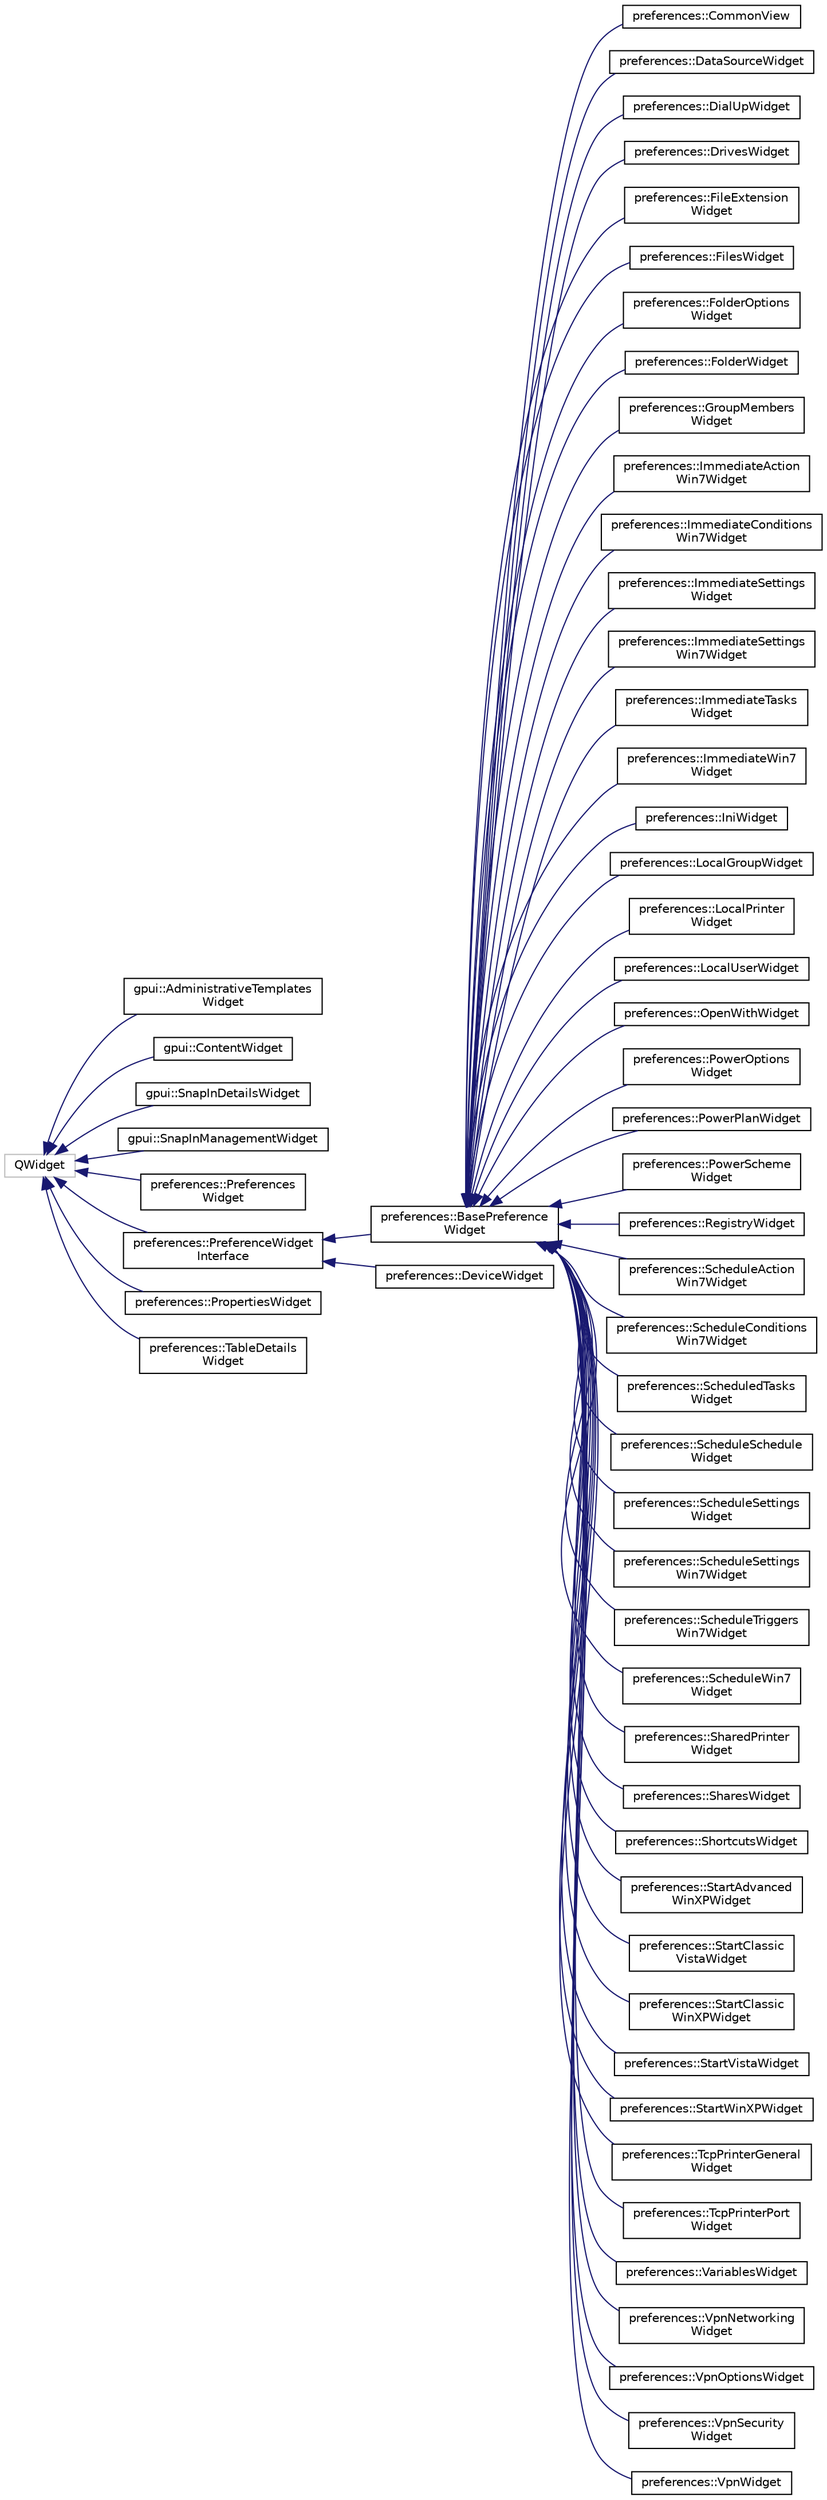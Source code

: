 digraph "Graphical Class Hierarchy"
{
 // LATEX_PDF_SIZE
  edge [fontname="Helvetica",fontsize="10",labelfontname="Helvetica",labelfontsize="10"];
  node [fontname="Helvetica",fontsize="10",shape=record];
  rankdir="LR";
  Node107 [label="QWidget",height=0.2,width=0.4,color="grey75", fillcolor="white", style="filled",tooltip=" "];
  Node107 -> Node0 [dir="back",color="midnightblue",fontsize="10",style="solid",fontname="Helvetica"];
  Node0 [label="gpui::AdministrativeTemplates\lWidget",height=0.2,width=0.4,color="black", fillcolor="white", style="filled",URL="$classgpui_1_1_administrative_templates_widget.html",tooltip=" "];
  Node107 -> Node109 [dir="back",color="midnightblue",fontsize="10",style="solid",fontname="Helvetica"];
  Node109 [label="gpui::ContentWidget",height=0.2,width=0.4,color="black", fillcolor="white", style="filled",URL="$classgpui_1_1_content_widget.html",tooltip=" "];
  Node107 -> Node110 [dir="back",color="midnightblue",fontsize="10",style="solid",fontname="Helvetica"];
  Node110 [label="gpui::SnapInDetailsWidget",height=0.2,width=0.4,color="black", fillcolor="white", style="filled",URL="$classgpui_1_1_snap_in_details_widget.html",tooltip="class SnapInDetailsWidget Shows properties of a snap-in. Provides information on snap-in name,..."];
  Node107 -> Node111 [dir="back",color="midnightblue",fontsize="10",style="solid",fontname="Helvetica"];
  Node111 [label="gpui::SnapInManagementWidget",height=0.2,width=0.4,color="black", fillcolor="white", style="filled",URL="$classgpui_1_1_snap_in_management_widget.html",tooltip="The SnapInManagementWidget class Shows tree of available snap-ins. Enables and disables snap-ins."];
  Node107 -> Node112 [dir="back",color="midnightblue",fontsize="10",style="solid",fontname="Helvetica"];
  Node112 [label="preferences::Preferences\lWidget",height=0.2,width=0.4,color="black", fillcolor="white", style="filled",URL="$classpreferences_1_1_preferences_widget.html",tooltip=" "];
  Node107 -> Node113 [dir="back",color="midnightblue",fontsize="10",style="solid",fontname="Helvetica"];
  Node113 [label="preferences::PreferenceWidget\lInterface",height=0.2,width=0.4,color="black", fillcolor="white", style="filled",URL="$classpreferences_1_1_preference_widget_interface.html",tooltip=" "];
  Node113 -> Node114 [dir="back",color="midnightblue",fontsize="10",style="solid",fontname="Helvetica"];
  Node114 [label="preferences::BasePreference\lWidget",height=0.2,width=0.4,color="black", fillcolor="white", style="filled",URL="$classpreferences_1_1_base_preference_widget.html",tooltip=" "];
  Node114 -> Node115 [dir="back",color="midnightblue",fontsize="10",style="solid",fontname="Helvetica"];
  Node115 [label="preferences::CommonView",height=0.2,width=0.4,color="black", fillcolor="white", style="filled",URL="$classpreferences_1_1_common_view.html",tooltip=" "];
  Node114 -> Node116 [dir="back",color="midnightblue",fontsize="10",style="solid",fontname="Helvetica"];
  Node116 [label="preferences::DataSourceWidget",height=0.2,width=0.4,color="black", fillcolor="white", style="filled",URL="$classpreferences_1_1_data_source_widget.html",tooltip="Folder item representation for editor."];
  Node114 -> Node117 [dir="back",color="midnightblue",fontsize="10",style="solid",fontname="Helvetica"];
  Node117 [label="preferences::DialUpWidget",height=0.2,width=0.4,color="black", fillcolor="white", style="filled",URL="$classpreferences_1_1_dial_up_widget.html",tooltip="Dial up widget."];
  Node114 -> Node118 [dir="back",color="midnightblue",fontsize="10",style="solid",fontname="Helvetica"];
  Node118 [label="preferences::DrivesWidget",height=0.2,width=0.4,color="black", fillcolor="white", style="filled",URL="$classpreferences_1_1_drives_widget.html",tooltip="Folder item representation for editor."];
  Node114 -> Node119 [dir="back",color="midnightblue",fontsize="10",style="solid",fontname="Helvetica"];
  Node119 [label="preferences::FileExtension\lWidget",height=0.2,width=0.4,color="black", fillcolor="white", style="filled",URL="$classpreferences_1_1_file_extension_widget.html",tooltip="FileExtension representation for editor."];
  Node114 -> Node120 [dir="back",color="midnightblue",fontsize="10",style="solid",fontname="Helvetica"];
  Node120 [label="preferences::FilesWidget",height=0.2,width=0.4,color="black", fillcolor="white", style="filled",URL="$classpreferences_1_1_files_widget.html",tooltip="Folder item representation for editor."];
  Node114 -> Node121 [dir="back",color="midnightblue",fontsize="10",style="solid",fontname="Helvetica"];
  Node121 [label="preferences::FolderOptions\lWidget",height=0.2,width=0.4,color="black", fillcolor="white", style="filled",URL="$classpreferences_1_1_folder_options_widget.html",tooltip="Folder item representation for editor."];
  Node114 -> Node122 [dir="back",color="midnightblue",fontsize="10",style="solid",fontname="Helvetica"];
  Node122 [label="preferences::FolderWidget",height=0.2,width=0.4,color="black", fillcolor="white", style="filled",URL="$classpreferences_1_1_folder_widget.html",tooltip="Folder item representation for editor."];
  Node114 -> Node123 [dir="back",color="midnightblue",fontsize="10",style="solid",fontname="Helvetica"];
  Node123 [label="preferences::GroupMembers\lWidget",height=0.2,width=0.4,color="black", fillcolor="white", style="filled",URL="$classpreferences_1_1_group_members_widget.html",tooltip="Folder item representation for editor."];
  Node114 -> Node124 [dir="back",color="midnightblue",fontsize="10",style="solid",fontname="Helvetica"];
  Node124 [label="preferences::ImmediateAction\lWin7Widget",height=0.2,width=0.4,color="black", fillcolor="white", style="filled",URL="$classpreferences_1_1_immediate_action_win7_widget.html",tooltip="ImmediateActionWin7 representation for editor."];
  Node114 -> Node125 [dir="back",color="midnightblue",fontsize="10",style="solid",fontname="Helvetica"];
  Node125 [label="preferences::ImmediateConditions\lWin7Widget",height=0.2,width=0.4,color="black", fillcolor="white", style="filled",URL="$classpreferences_1_1_immediate_conditions_win7_widget.html",tooltip="ImmediateConditionsWin7 representation for editor."];
  Node114 -> Node126 [dir="back",color="midnightblue",fontsize="10",style="solid",fontname="Helvetica"];
  Node126 [label="preferences::ImmediateSettings\lWidget",height=0.2,width=0.4,color="black", fillcolor="white", style="filled",URL="$classpreferences_1_1_immediate_settings_widget.html",tooltip="ImmediateSettings representation for editor."];
  Node114 -> Node127 [dir="back",color="midnightblue",fontsize="10",style="solid",fontname="Helvetica"];
  Node127 [label="preferences::ImmediateSettings\lWin7Widget",height=0.2,width=0.4,color="black", fillcolor="white", style="filled",URL="$classpreferences_1_1_immediate_settings_win7_widget.html",tooltip="ImmediateSettingsWin7 representation for editor."];
  Node114 -> Node128 [dir="back",color="midnightblue",fontsize="10",style="solid",fontname="Helvetica"];
  Node128 [label="preferences::ImmediateTasks\lWidget",height=0.2,width=0.4,color="black", fillcolor="white", style="filled",URL="$classpreferences_1_1_immediate_tasks_widget.html",tooltip="ImmediateTasks representation for editor."];
  Node114 -> Node129 [dir="back",color="midnightblue",fontsize="10",style="solid",fontname="Helvetica"];
  Node129 [label="preferences::ImmediateWin7\lWidget",height=0.2,width=0.4,color="black", fillcolor="white", style="filled",URL="$classpreferences_1_1_immediate_win7_widget.html",tooltip="ImmediateWin7 representation for editor."];
  Node114 -> Node130 [dir="back",color="midnightblue",fontsize="10",style="solid",fontname="Helvetica"];
  Node130 [label="preferences::IniWidget",height=0.2,width=0.4,color="black", fillcolor="white", style="filled",URL="$classpreferences_1_1_ini_widget.html",tooltip="Folder item representation for editor."];
  Node114 -> Node131 [dir="back",color="midnightblue",fontsize="10",style="solid",fontname="Helvetica"];
  Node131 [label="preferences::LocalGroupWidget",height=0.2,width=0.4,color="black", fillcolor="white", style="filled",URL="$classpreferences_1_1_local_group_widget.html",tooltip="Folder item representation for editor."];
  Node114 -> Node132 [dir="back",color="midnightblue",fontsize="10",style="solid",fontname="Helvetica"];
  Node132 [label="preferences::LocalPrinter\lWidget",height=0.2,width=0.4,color="black", fillcolor="white", style="filled",URL="$classpreferences_1_1_local_printer_widget.html",tooltip="LocalPrinter representation for editor."];
  Node114 -> Node133 [dir="back",color="midnightblue",fontsize="10",style="solid",fontname="Helvetica"];
  Node133 [label="preferences::LocalUserWidget",height=0.2,width=0.4,color="black", fillcolor="white", style="filled",URL="$classpreferences_1_1_local_user_widget.html",tooltip="Folder item representation for editor."];
  Node114 -> Node134 [dir="back",color="midnightblue",fontsize="10",style="solid",fontname="Helvetica"];
  Node134 [label="preferences::OpenWithWidget",height=0.2,width=0.4,color="black", fillcolor="white", style="filled",URL="$classpreferences_1_1_open_with_widget.html",tooltip="Folder item representation for editor."];
  Node114 -> Node135 [dir="back",color="midnightblue",fontsize="10",style="solid",fontname="Helvetica"];
  Node135 [label="preferences::PowerOptions\lWidget",height=0.2,width=0.4,color="black", fillcolor="white", style="filled",URL="$classpreferences_1_1_power_options_widget.html",tooltip="Folder item representation for editor."];
  Node114 -> Node136 [dir="back",color="midnightblue",fontsize="10",style="solid",fontname="Helvetica"];
  Node136 [label="preferences::PowerPlanWidget",height=0.2,width=0.4,color="black", fillcolor="white", style="filled",URL="$classpreferences_1_1_power_plan_widget.html",tooltip="Folder item representation for editor."];
  Node114 -> Node137 [dir="back",color="midnightblue",fontsize="10",style="solid",fontname="Helvetica"];
  Node137 [label="preferences::PowerScheme\lWidget",height=0.2,width=0.4,color="black", fillcolor="white", style="filled",URL="$classpreferences_1_1_power_scheme_widget.html",tooltip="Folder item representation for editor."];
  Node114 -> Node138 [dir="back",color="midnightblue",fontsize="10",style="solid",fontname="Helvetica"];
  Node138 [label="preferences::RegistryWidget",height=0.2,width=0.4,color="black", fillcolor="white", style="filled",URL="$classpreferences_1_1_registry_widget.html",tooltip="Folder item representation for editor."];
  Node114 -> Node139 [dir="back",color="midnightblue",fontsize="10",style="solid",fontname="Helvetica"];
  Node139 [label="preferences::ScheduleAction\lWin7Widget",height=0.2,width=0.4,color="black", fillcolor="white", style="filled",URL="$classpreferences_1_1_schedule_action_win7_widget.html",tooltip="ScheduleActionWin7 representation for editor."];
  Node114 -> Node140 [dir="back",color="midnightblue",fontsize="10",style="solid",fontname="Helvetica"];
  Node140 [label="preferences::ScheduleConditions\lWin7Widget",height=0.2,width=0.4,color="black", fillcolor="white", style="filled",URL="$classpreferences_1_1_schedule_conditions_win7_widget.html",tooltip="ScheduleConditionsWin7 representation for editor."];
  Node114 -> Node141 [dir="back",color="midnightblue",fontsize="10",style="solid",fontname="Helvetica"];
  Node141 [label="preferences::ScheduledTasks\lWidget",height=0.2,width=0.4,color="black", fillcolor="white", style="filled",URL="$classpreferences_1_1_scheduled_tasks_widget.html",tooltip="ScheduledTasks representation for editor."];
  Node114 -> Node142 [dir="back",color="midnightblue",fontsize="10",style="solid",fontname="Helvetica"];
  Node142 [label="preferences::ScheduleSchedule\lWidget",height=0.2,width=0.4,color="black", fillcolor="white", style="filled",URL="$classpreferences_1_1_schedule_schedule_widget.html",tooltip="ScheduleSchedule representation for editor."];
  Node114 -> Node143 [dir="back",color="midnightblue",fontsize="10",style="solid",fontname="Helvetica"];
  Node143 [label="preferences::ScheduleSettings\lWidget",height=0.2,width=0.4,color="black", fillcolor="white", style="filled",URL="$classpreferences_1_1_schedule_settings_widget.html",tooltip="ScheduleSettings representation for editor."];
  Node114 -> Node144 [dir="back",color="midnightblue",fontsize="10",style="solid",fontname="Helvetica"];
  Node144 [label="preferences::ScheduleSettings\lWin7Widget",height=0.2,width=0.4,color="black", fillcolor="white", style="filled",URL="$classpreferences_1_1_schedule_settings_win7_widget.html",tooltip="ScheduleSettingsWin7 representation for editor."];
  Node114 -> Node145 [dir="back",color="midnightblue",fontsize="10",style="solid",fontname="Helvetica"];
  Node145 [label="preferences::ScheduleTriggers\lWin7Widget",height=0.2,width=0.4,color="black", fillcolor="white", style="filled",URL="$classpreferences_1_1_schedule_triggers_win7_widget.html",tooltip="ScheduleTriggersWin7 representation for editor."];
  Node114 -> Node146 [dir="back",color="midnightblue",fontsize="10",style="solid",fontname="Helvetica"];
  Node146 [label="preferences::ScheduleWin7\lWidget",height=0.2,width=0.4,color="black", fillcolor="white", style="filled",URL="$classpreferences_1_1_schedule_win7_widget.html",tooltip="ScheduleWin7 representation for editor."];
  Node114 -> Node147 [dir="back",color="midnightblue",fontsize="10",style="solid",fontname="Helvetica"];
  Node147 [label="preferences::SharedPrinter\lWidget",height=0.2,width=0.4,color="black", fillcolor="white", style="filled",URL="$classpreferences_1_1_shared_printer_widget.html",tooltip="Folder item representation for editor."];
  Node114 -> Node148 [dir="back",color="midnightblue",fontsize="10",style="solid",fontname="Helvetica"];
  Node148 [label="preferences::SharesWidget",height=0.2,width=0.4,color="black", fillcolor="white", style="filled",URL="$classpreferences_1_1_shares_widget.html",tooltip="Folder item representation for editor."];
  Node114 -> Node149 [dir="back",color="midnightblue",fontsize="10",style="solid",fontname="Helvetica"];
  Node149 [label="preferences::ShortcutsWidget",height=0.2,width=0.4,color="black", fillcolor="white", style="filled",URL="$classpreferences_1_1_shortcuts_widget.html",tooltip="Folder item representation for editor."];
  Node114 -> Node150 [dir="back",color="midnightblue",fontsize="10",style="solid",fontname="Helvetica"];
  Node150 [label="preferences::StartAdvanced\lWinXPWidget",height=0.2,width=0.4,color="black", fillcolor="white", style="filled",URL="$classpreferences_1_1_start_advanced_win_x_p_widget.html",tooltip="StartAdvancedWinXp representation for editor."];
  Node114 -> Node151 [dir="back",color="midnightblue",fontsize="10",style="solid",fontname="Helvetica"];
  Node151 [label="preferences::StartClassic\lVistaWidget",height=0.2,width=0.4,color="black", fillcolor="white", style="filled",URL="$classpreferences_1_1_start_classic_vista_widget.html",tooltip="StartClassicVista representation for editor."];
  Node114 -> Node152 [dir="back",color="midnightblue",fontsize="10",style="solid",fontname="Helvetica"];
  Node152 [label="preferences::StartClassic\lWinXPWidget",height=0.2,width=0.4,color="black", fillcolor="white", style="filled",URL="$classpreferences_1_1_start_classic_win_x_p_widget.html",tooltip="StartClassicWinXp representation for editor."];
  Node114 -> Node153 [dir="back",color="midnightblue",fontsize="10",style="solid",fontname="Helvetica"];
  Node153 [label="preferences::StartVistaWidget",height=0.2,width=0.4,color="black", fillcolor="white", style="filled",URL="$classpreferences_1_1_start_vista_widget.html",tooltip="StartVista representation for editor."];
  Node114 -> Node154 [dir="back",color="midnightblue",fontsize="10",style="solid",fontname="Helvetica"];
  Node154 [label="preferences::StartWinXPWidget",height=0.2,width=0.4,color="black", fillcolor="white", style="filled",URL="$classpreferences_1_1_start_win_x_p_widget.html",tooltip="StartWinXp representation for editor."];
  Node114 -> Node155 [dir="back",color="midnightblue",fontsize="10",style="solid",fontname="Helvetica"];
  Node155 [label="preferences::TcpPrinterGeneral\lWidget",height=0.2,width=0.4,color="black", fillcolor="white", style="filled",URL="$classpreferences_1_1_tcp_printer_general_widget.html",tooltip="Folder item representation for editor."];
  Node114 -> Node156 [dir="back",color="midnightblue",fontsize="10",style="solid",fontname="Helvetica"];
  Node156 [label="preferences::TcpPrinterPort\lWidget",height=0.2,width=0.4,color="black", fillcolor="white", style="filled",URL="$classpreferences_1_1_tcp_printer_port_widget.html",tooltip="Tcp printer port widget for editor."];
  Node114 -> Node157 [dir="back",color="midnightblue",fontsize="10",style="solid",fontname="Helvetica"];
  Node157 [label="preferences::VariablesWidget",height=0.2,width=0.4,color="black", fillcolor="white", style="filled",URL="$classpreferences_1_1_variables_widget.html",tooltip="Folder item representation for editor."];
  Node114 -> Node158 [dir="back",color="midnightblue",fontsize="10",style="solid",fontname="Helvetica"];
  Node158 [label="preferences::VpnNetworking\lWidget",height=0.2,width=0.4,color="black", fillcolor="white", style="filled",URL="$classpreferences_1_1_vpn_networking_widget.html",tooltip="Vpn networking widget."];
  Node114 -> Node159 [dir="back",color="midnightblue",fontsize="10",style="solid",fontname="Helvetica"];
  Node159 [label="preferences::VpnOptionsWidget",height=0.2,width=0.4,color="black", fillcolor="white", style="filled",URL="$classpreferences_1_1_vpn_options_widget.html",tooltip="Vpn options widget."];
  Node114 -> Node160 [dir="back",color="midnightblue",fontsize="10",style="solid",fontname="Helvetica"];
  Node160 [label="preferences::VpnSecurity\lWidget",height=0.2,width=0.4,color="black", fillcolor="white", style="filled",URL="$classpreferences_1_1_vpn_security_widget.html",tooltip="Vpn security widget for editor."];
  Node114 -> Node161 [dir="back",color="midnightblue",fontsize="10",style="solid",fontname="Helvetica"];
  Node161 [label="preferences::VpnWidget",height=0.2,width=0.4,color="black", fillcolor="white", style="filled",URL="$classpreferences_1_1_vpn_widget.html",tooltip="Vpn widget for editor."];
  Node113 -> Node162 [dir="back",color="midnightblue",fontsize="10",style="solid",fontname="Helvetica"];
  Node162 [label="preferences::DeviceWidget",height=0.2,width=0.4,color="black", fillcolor="white", style="filled",URL="$classpreferences_1_1_device_widget.html",tooltip="Device item representation for editor."];
  Node107 -> Node163 [dir="back",color="midnightblue",fontsize="10",style="solid",fontname="Helvetica"];
  Node163 [label="preferences::PropertiesWidget",height=0.2,width=0.4,color="black", fillcolor="white", style="filled",URL="$classpreferences_1_1_properties_widget.html",tooltip=" "];
  Node107 -> Node164 [dir="back",color="midnightblue",fontsize="10",style="solid",fontname="Helvetica"];
  Node164 [label="preferences::TableDetails\lWidget",height=0.2,width=0.4,color="black", fillcolor="white", style="filled",URL="$classpreferences_1_1_table_details_widget.html",tooltip=" "];
}
